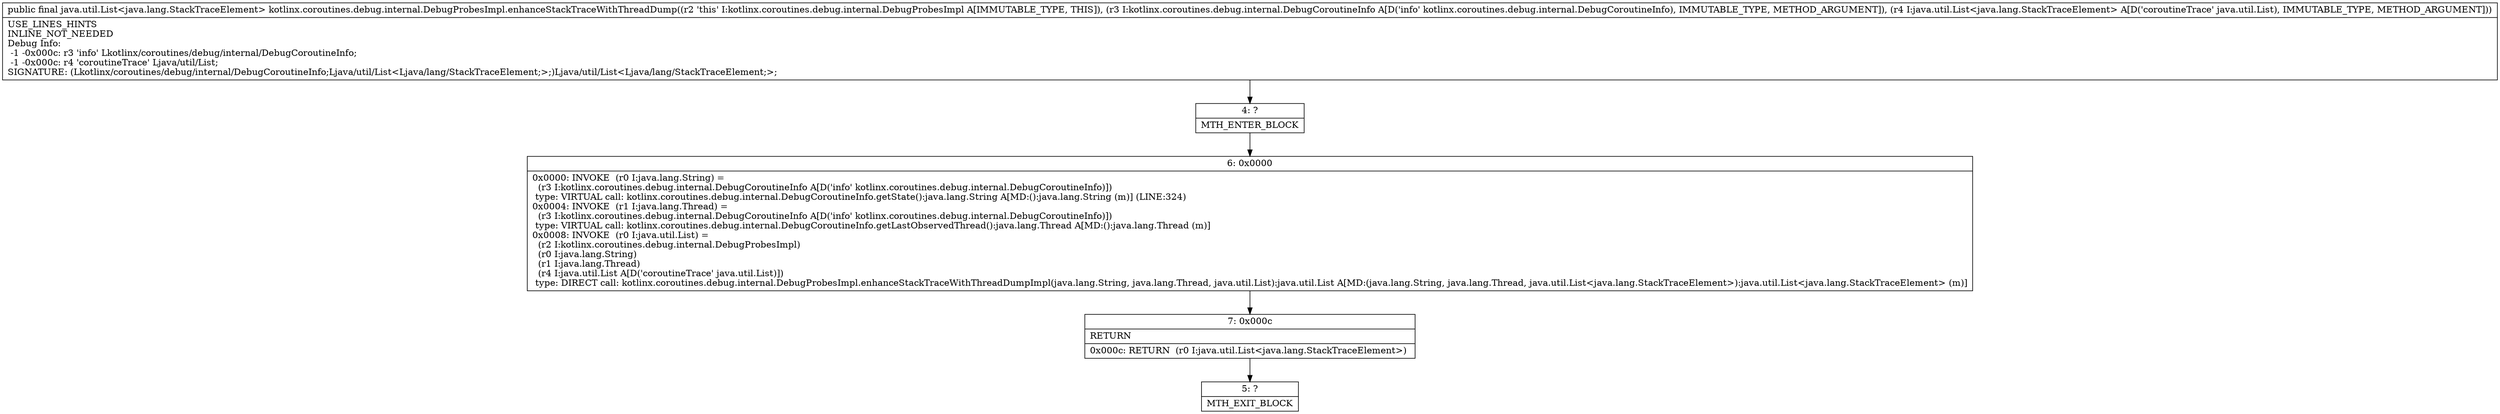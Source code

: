 digraph "CFG forkotlinx.coroutines.debug.internal.DebugProbesImpl.enhanceStackTraceWithThreadDump(Lkotlinx\/coroutines\/debug\/internal\/DebugCoroutineInfo;Ljava\/util\/List;)Ljava\/util\/List;" {
Node_4 [shape=record,label="{4\:\ ?|MTH_ENTER_BLOCK\l}"];
Node_6 [shape=record,label="{6\:\ 0x0000|0x0000: INVOKE  (r0 I:java.lang.String) = \l  (r3 I:kotlinx.coroutines.debug.internal.DebugCoroutineInfo A[D('info' kotlinx.coroutines.debug.internal.DebugCoroutineInfo)])\l type: VIRTUAL call: kotlinx.coroutines.debug.internal.DebugCoroutineInfo.getState():java.lang.String A[MD:():java.lang.String (m)] (LINE:324)\l0x0004: INVOKE  (r1 I:java.lang.Thread) = \l  (r3 I:kotlinx.coroutines.debug.internal.DebugCoroutineInfo A[D('info' kotlinx.coroutines.debug.internal.DebugCoroutineInfo)])\l type: VIRTUAL call: kotlinx.coroutines.debug.internal.DebugCoroutineInfo.getLastObservedThread():java.lang.Thread A[MD:():java.lang.Thread (m)]\l0x0008: INVOKE  (r0 I:java.util.List) = \l  (r2 I:kotlinx.coroutines.debug.internal.DebugProbesImpl)\l  (r0 I:java.lang.String)\l  (r1 I:java.lang.Thread)\l  (r4 I:java.util.List A[D('coroutineTrace' java.util.List)])\l type: DIRECT call: kotlinx.coroutines.debug.internal.DebugProbesImpl.enhanceStackTraceWithThreadDumpImpl(java.lang.String, java.lang.Thread, java.util.List):java.util.List A[MD:(java.lang.String, java.lang.Thread, java.util.List\<java.lang.StackTraceElement\>):java.util.List\<java.lang.StackTraceElement\> (m)]\l}"];
Node_7 [shape=record,label="{7\:\ 0x000c|RETURN\l|0x000c: RETURN  (r0 I:java.util.List\<java.lang.StackTraceElement\>) \l}"];
Node_5 [shape=record,label="{5\:\ ?|MTH_EXIT_BLOCK\l}"];
MethodNode[shape=record,label="{public final java.util.List\<java.lang.StackTraceElement\> kotlinx.coroutines.debug.internal.DebugProbesImpl.enhanceStackTraceWithThreadDump((r2 'this' I:kotlinx.coroutines.debug.internal.DebugProbesImpl A[IMMUTABLE_TYPE, THIS]), (r3 I:kotlinx.coroutines.debug.internal.DebugCoroutineInfo A[D('info' kotlinx.coroutines.debug.internal.DebugCoroutineInfo), IMMUTABLE_TYPE, METHOD_ARGUMENT]), (r4 I:java.util.List\<java.lang.StackTraceElement\> A[D('coroutineTrace' java.util.List), IMMUTABLE_TYPE, METHOD_ARGUMENT]))  | USE_LINES_HINTS\lINLINE_NOT_NEEDED\lDebug Info:\l  \-1 \-0x000c: r3 'info' Lkotlinx\/coroutines\/debug\/internal\/DebugCoroutineInfo;\l  \-1 \-0x000c: r4 'coroutineTrace' Ljava\/util\/List;\lSIGNATURE: (Lkotlinx\/coroutines\/debug\/internal\/DebugCoroutineInfo;Ljava\/util\/List\<Ljava\/lang\/StackTraceElement;\>;)Ljava\/util\/List\<Ljava\/lang\/StackTraceElement;\>;\l}"];
MethodNode -> Node_4;Node_4 -> Node_6;
Node_6 -> Node_7;
Node_7 -> Node_5;
}

